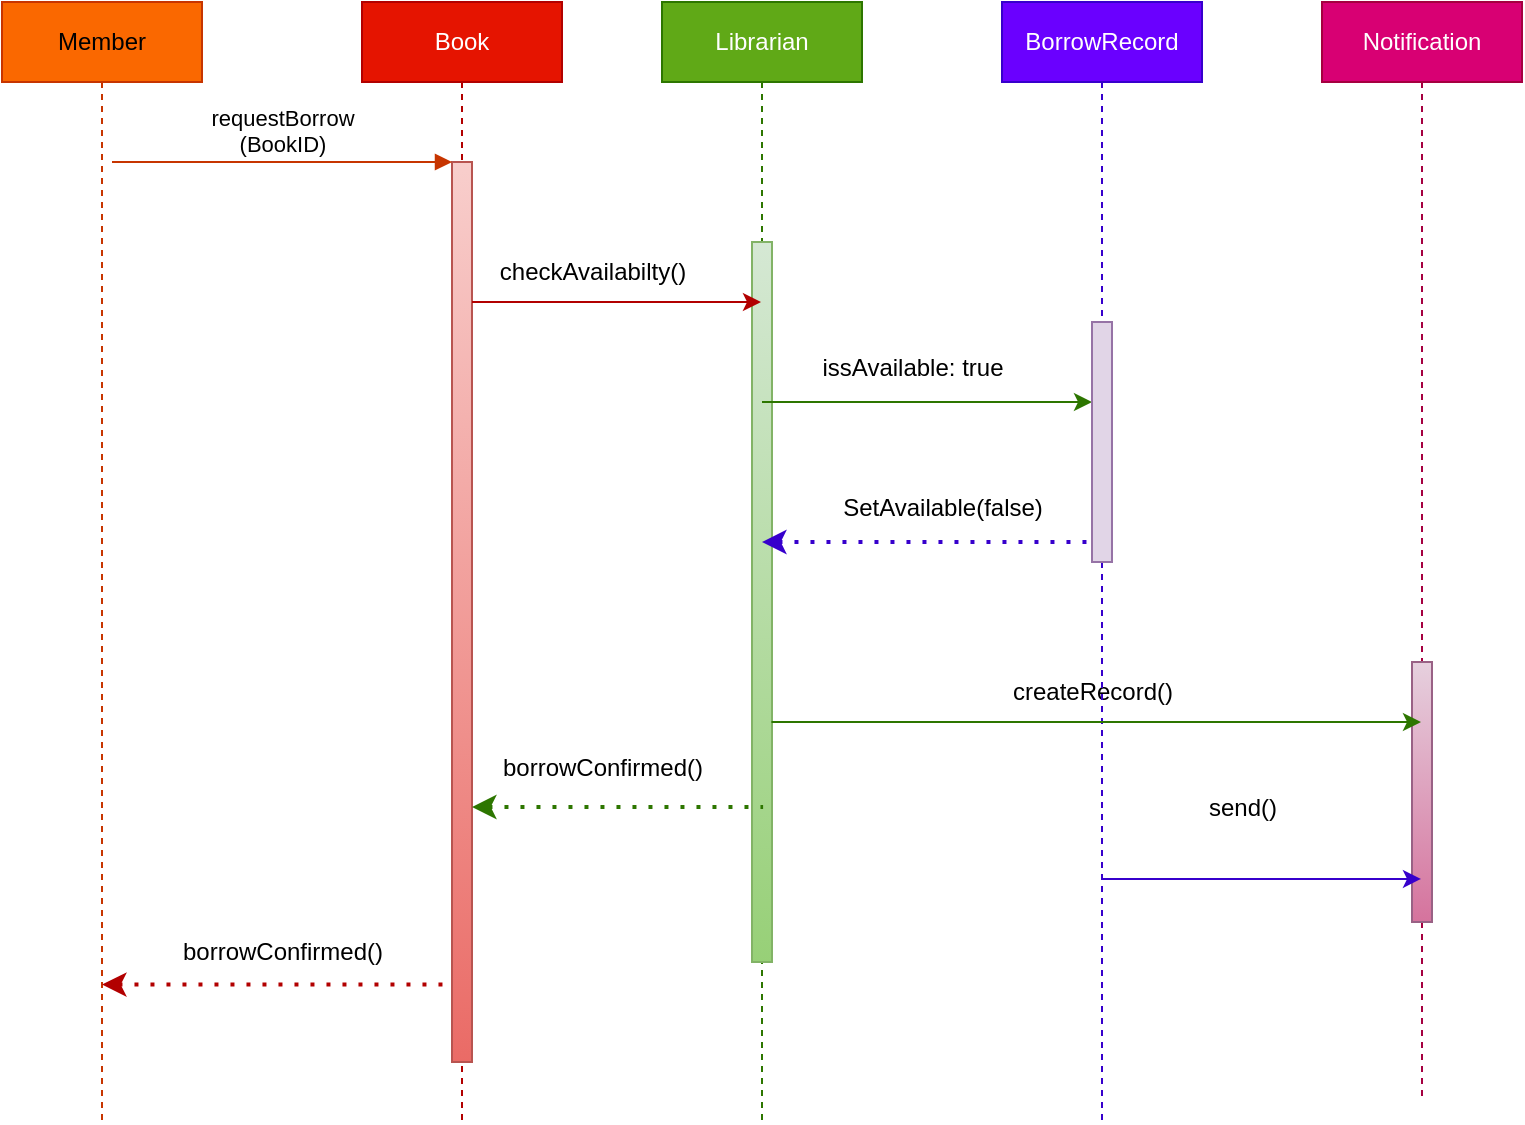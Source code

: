 <mxfile version="26.0.9">
  <diagram name="Page-1" id="2YBvvXClWsGukQMizWep">
    <mxGraphModel dx="1105" dy="654" grid="1" gridSize="10" guides="1" tooltips="1" connect="1" arrows="1" fold="1" page="1" pageScale="1" pageWidth="850" pageHeight="1100" math="0" shadow="0">
      <root>
        <mxCell id="0" />
        <mxCell id="1" parent="0" />
        <mxCell id="kbfo3rZVCsIJiK1EBkG1-19" value="createRecord()" style="text;html=1;align=center;verticalAlign=middle;resizable=0;points=[];autosize=1;strokeColor=none;fillColor=none;" vertex="1" parent="1">
          <mxGeometry x="535" y="370" width="100" height="30" as="geometry" />
        </mxCell>
        <mxCell id="aM9ryv3xv72pqoxQDRHE-1" value="Member" style="shape=umlLifeline;perimeter=lifelinePerimeter;whiteSpace=wrap;html=1;container=0;dropTarget=0;collapsible=0;recursiveResize=0;outlineConnect=0;portConstraint=eastwest;newEdgeStyle={&quot;edgeStyle&quot;:&quot;elbowEdgeStyle&quot;,&quot;elbow&quot;:&quot;vertical&quot;,&quot;curved&quot;:0,&quot;rounded&quot;:0};fillColor=#fa6800;fontColor=#000000;strokeColor=#C73500;" parent="1" vertex="1">
          <mxGeometry x="40" y="40" width="100" height="560" as="geometry" />
        </mxCell>
        <mxCell id="aM9ryv3xv72pqoxQDRHE-5" value="Book" style="shape=umlLifeline;perimeter=lifelinePerimeter;whiteSpace=wrap;html=1;container=0;dropTarget=0;collapsible=0;recursiveResize=0;outlineConnect=0;portConstraint=eastwest;newEdgeStyle={&quot;edgeStyle&quot;:&quot;elbowEdgeStyle&quot;,&quot;elbow&quot;:&quot;vertical&quot;,&quot;curved&quot;:0,&quot;rounded&quot;:0};fillColor=#e51400;fontColor=#ffffff;strokeColor=#B20000;" parent="1" vertex="1">
          <mxGeometry x="220" y="40" width="100" height="560" as="geometry" />
        </mxCell>
        <mxCell id="aM9ryv3xv72pqoxQDRHE-6" value="" style="html=1;points=[];perimeter=orthogonalPerimeter;outlineConnect=0;targetShapes=umlLifeline;portConstraint=eastwest;newEdgeStyle={&quot;edgeStyle&quot;:&quot;elbowEdgeStyle&quot;,&quot;elbow&quot;:&quot;vertical&quot;,&quot;curved&quot;:0,&quot;rounded&quot;:0};fillColor=#f8cecc;gradientColor=#ea6b66;strokeColor=#b85450;" parent="aM9ryv3xv72pqoxQDRHE-5" vertex="1">
          <mxGeometry x="45" y="80" width="10" height="450" as="geometry" />
        </mxCell>
        <mxCell id="aM9ryv3xv72pqoxQDRHE-7" value="requestBorrow&lt;div&gt;(BookID)&lt;/div&gt;" style="html=1;verticalAlign=bottom;endArrow=block;edgeStyle=elbowEdgeStyle;elbow=vertical;curved=0;rounded=0;fillColor=#fa6800;strokeColor=#C73500;" parent="1" target="aM9ryv3xv72pqoxQDRHE-6" edge="1">
          <mxGeometry relative="1" as="geometry">
            <mxPoint x="95" y="120" as="sourcePoint" />
            <Array as="points">
              <mxPoint x="180" y="120" />
            </Array>
          </mxGeometry>
        </mxCell>
        <mxCell id="kbfo3rZVCsIJiK1EBkG1-2" value="Librarian" style="shape=umlLifeline;perimeter=lifelinePerimeter;whiteSpace=wrap;html=1;container=0;dropTarget=0;collapsible=0;recursiveResize=0;outlineConnect=0;portConstraint=eastwest;newEdgeStyle={&quot;edgeStyle&quot;:&quot;elbowEdgeStyle&quot;,&quot;elbow&quot;:&quot;vertical&quot;,&quot;curved&quot;:0,&quot;rounded&quot;:0};fillColor=#60a917;fontColor=#ffffff;strokeColor=#2D7600;" vertex="1" parent="1">
          <mxGeometry x="370" y="40" width="100" height="560" as="geometry" />
        </mxCell>
        <mxCell id="kbfo3rZVCsIJiK1EBkG1-3" value="" style="html=1;points=[];perimeter=orthogonalPerimeter;outlineConnect=0;targetShapes=umlLifeline;portConstraint=eastwest;newEdgeStyle={&quot;edgeStyle&quot;:&quot;elbowEdgeStyle&quot;,&quot;elbow&quot;:&quot;vertical&quot;,&quot;curved&quot;:0,&quot;rounded&quot;:0};fillColor=#d5e8d4;gradientColor=#97d077;strokeColor=#82b366;" vertex="1" parent="kbfo3rZVCsIJiK1EBkG1-2">
          <mxGeometry x="45" y="120" width="10" height="360" as="geometry" />
        </mxCell>
        <mxCell id="kbfo3rZVCsIJiK1EBkG1-7" value="Notification" style="shape=umlLifeline;perimeter=lifelinePerimeter;whiteSpace=wrap;html=1;container=0;dropTarget=0;collapsible=0;recursiveResize=0;outlineConnect=0;portConstraint=eastwest;newEdgeStyle={&quot;edgeStyle&quot;:&quot;elbowEdgeStyle&quot;,&quot;elbow&quot;:&quot;vertical&quot;,&quot;curved&quot;:0,&quot;rounded&quot;:0};fillColor=#d80073;fontColor=#ffffff;strokeColor=#A50040;" vertex="1" parent="1">
          <mxGeometry x="700" y="40" width="100" height="550" as="geometry" />
        </mxCell>
        <mxCell id="kbfo3rZVCsIJiK1EBkG1-8" value="" style="html=1;points=[];perimeter=orthogonalPerimeter;outlineConnect=0;targetShapes=umlLifeline;portConstraint=eastwest;newEdgeStyle={&quot;edgeStyle&quot;:&quot;elbowEdgeStyle&quot;,&quot;elbow&quot;:&quot;vertical&quot;,&quot;curved&quot;:0,&quot;rounded&quot;:0};fillColor=#e6d0de;gradientColor=#d5739d;strokeColor=#996185;" vertex="1" parent="kbfo3rZVCsIJiK1EBkG1-7">
          <mxGeometry x="45" y="330" width="10" height="130" as="geometry" />
        </mxCell>
        <mxCell id="kbfo3rZVCsIJiK1EBkG1-9" value="" style="endArrow=classic;html=1;rounded=0;fillColor=#e51400;strokeColor=#B20000;" edge="1" parent="1">
          <mxGeometry width="50" height="50" relative="1" as="geometry">
            <mxPoint x="275.0" y="190" as="sourcePoint" />
            <mxPoint x="419.5" y="190" as="targetPoint" />
          </mxGeometry>
        </mxCell>
        <mxCell id="kbfo3rZVCsIJiK1EBkG1-10" value="checkAvailabilty()" style="text;html=1;align=center;verticalAlign=middle;resizable=0;points=[];autosize=1;strokeColor=none;fillColor=none;" vertex="1" parent="1">
          <mxGeometry x="275" y="160" width="120" height="30" as="geometry" />
        </mxCell>
        <mxCell id="kbfo3rZVCsIJiK1EBkG1-11" value="" style="endArrow=classic;html=1;rounded=0;fillColor=#60a917;strokeColor=#2D7600;" edge="1" parent="1" target="kbfo3rZVCsIJiK1EBkG1-5">
          <mxGeometry width="50" height="50" relative="1" as="geometry">
            <mxPoint x="500" y="240" as="sourcePoint" />
            <mxPoint x="540" y="210" as="targetPoint" />
            <Array as="points">
              <mxPoint x="420" y="240" />
            </Array>
          </mxGeometry>
        </mxCell>
        <mxCell id="kbfo3rZVCsIJiK1EBkG1-12" value="issAvailable: true" style="text;html=1;align=center;verticalAlign=middle;resizable=0;points=[];autosize=1;strokeColor=none;fillColor=none;" vertex="1" parent="1">
          <mxGeometry x="440" y="208" width="110" height="30" as="geometry" />
        </mxCell>
        <mxCell id="kbfo3rZVCsIJiK1EBkG1-14" value="" style="endArrow=none;dashed=1;html=1;dashPattern=1 3;strokeWidth=2;rounded=0;startArrow=classic;startFill=1;fillColor=#6a00ff;strokeColor=#3700CC;" edge="1" parent="1" source="kbfo3rZVCsIJiK1EBkG1-2">
          <mxGeometry width="50" height="50" relative="1" as="geometry">
            <mxPoint x="490" y="310" as="sourcePoint" />
            <mxPoint x="590" y="310" as="targetPoint" />
          </mxGeometry>
        </mxCell>
        <mxCell id="kbfo3rZVCsIJiK1EBkG1-15" value="SetAvailable(false)" style="text;html=1;align=center;verticalAlign=middle;resizable=0;points=[];autosize=1;strokeColor=none;fillColor=none;" vertex="1" parent="1">
          <mxGeometry x="450" y="278" width="120" height="30" as="geometry" />
        </mxCell>
        <mxCell id="kbfo3rZVCsIJiK1EBkG1-17" value="" style="endArrow=classic;html=1;rounded=0;exitX=0.504;exitY=0.783;exitDx=0;exitDy=0;exitPerimeter=0;fillColor=#6a00ff;strokeColor=#3700CC;" edge="1" parent="1" source="kbfo3rZVCsIJiK1EBkG1-4" target="kbfo3rZVCsIJiK1EBkG1-7">
          <mxGeometry width="50" height="50" relative="1" as="geometry">
            <mxPoint x="640" y="400" as="sourcePoint" />
            <mxPoint x="680" y="350" as="targetPoint" />
          </mxGeometry>
        </mxCell>
        <mxCell id="kbfo3rZVCsIJiK1EBkG1-18" value="" style="endArrow=none;html=1;rounded=0;endFill=1;startFill=0;fillColor=#60a917;strokeColor=#2D7600;" edge="1" parent="1">
          <mxGeometry width="50" height="50" relative="1" as="geometry">
            <mxPoint x="424.727" y="400" as="sourcePoint" />
            <mxPoint x="595.28" y="400" as="targetPoint" />
          </mxGeometry>
        </mxCell>
        <mxCell id="kbfo3rZVCsIJiK1EBkG1-4" value="BorrowRecord" style="shape=umlLifeline;perimeter=lifelinePerimeter;whiteSpace=wrap;html=1;container=0;dropTarget=0;collapsible=0;recursiveResize=0;outlineConnect=0;portConstraint=eastwest;newEdgeStyle={&quot;edgeStyle&quot;:&quot;elbowEdgeStyle&quot;,&quot;elbow&quot;:&quot;vertical&quot;,&quot;curved&quot;:0,&quot;rounded&quot;:0};fillColor=#6a00ff;fontColor=#ffffff;strokeColor=#3700CC;" vertex="1" parent="1">
          <mxGeometry x="540" y="40" width="100" height="560" as="geometry" />
        </mxCell>
        <mxCell id="kbfo3rZVCsIJiK1EBkG1-5" value="" style="html=1;points=[];perimeter=orthogonalPerimeter;outlineConnect=0;targetShapes=umlLifeline;portConstraint=eastwest;newEdgeStyle={&quot;edgeStyle&quot;:&quot;elbowEdgeStyle&quot;,&quot;elbow&quot;:&quot;vertical&quot;,&quot;curved&quot;:0,&quot;rounded&quot;:0};fillColor=#e1d5e7;strokeColor=#9673a6;" vertex="1" parent="kbfo3rZVCsIJiK1EBkG1-4">
          <mxGeometry x="45" y="160" width="10" height="120" as="geometry" />
        </mxCell>
        <mxCell id="kbfo3rZVCsIJiK1EBkG1-21" value="send()" style="text;html=1;align=center;verticalAlign=middle;resizable=0;points=[];autosize=1;strokeColor=none;fillColor=none;" vertex="1" parent="1">
          <mxGeometry x="630" y="428" width="60" height="30" as="geometry" />
        </mxCell>
        <mxCell id="kbfo3rZVCsIJiK1EBkG1-22" value="" style="endArrow=none;dashed=1;html=1;dashPattern=1 3;strokeWidth=2;rounded=0;entryX=-0.205;entryY=0.914;entryDx=0;entryDy=0;entryPerimeter=0;startArrow=classic;startFill=1;fillColor=#e51400;strokeColor=#B20000;" edge="1" parent="1" source="aM9ryv3xv72pqoxQDRHE-1" target="aM9ryv3xv72pqoxQDRHE-6">
          <mxGeometry width="50" height="50" relative="1" as="geometry">
            <mxPoint x="170" y="490" as="sourcePoint" />
            <mxPoint x="220" y="440" as="targetPoint" />
          </mxGeometry>
        </mxCell>
        <mxCell id="kbfo3rZVCsIJiK1EBkG1-23" value="borrowConfirmed()" style="text;html=1;align=center;verticalAlign=middle;resizable=0;points=[];autosize=1;strokeColor=none;fillColor=none;" vertex="1" parent="1">
          <mxGeometry x="120" y="500" width="120" height="30" as="geometry" />
        </mxCell>
        <mxCell id="kbfo3rZVCsIJiK1EBkG1-24" value="" style="endArrow=none;dashed=1;html=1;dashPattern=1 3;strokeWidth=2;rounded=0;startArrow=classic;startFill=1;fillColor=#60a917;strokeColor=#2D7600;" edge="1" parent="1">
          <mxGeometry width="50" height="50" relative="1" as="geometry">
            <mxPoint x="274.997" y="442.47" as="sourcePoint" />
            <mxPoint x="420.55" y="442.47" as="targetPoint" />
          </mxGeometry>
        </mxCell>
        <mxCell id="kbfo3rZVCsIJiK1EBkG1-25" value="" style="endArrow=classic;html=1;rounded=0;endFill=1;fillColor=#60a917;strokeColor=#2D7600;" edge="1" parent="1">
          <mxGeometry width="50" height="50" relative="1" as="geometry">
            <mxPoint x="589.447" y="400" as="sourcePoint" />
            <mxPoint x="749.5" y="400" as="targetPoint" />
          </mxGeometry>
        </mxCell>
        <mxCell id="kbfo3rZVCsIJiK1EBkG1-26" value="borrowConfirmed()" style="text;html=1;align=center;verticalAlign=middle;resizable=0;points=[];autosize=1;strokeColor=none;fillColor=none;" vertex="1" parent="1">
          <mxGeometry x="280" y="408" width="120" height="30" as="geometry" />
        </mxCell>
      </root>
    </mxGraphModel>
  </diagram>
</mxfile>
